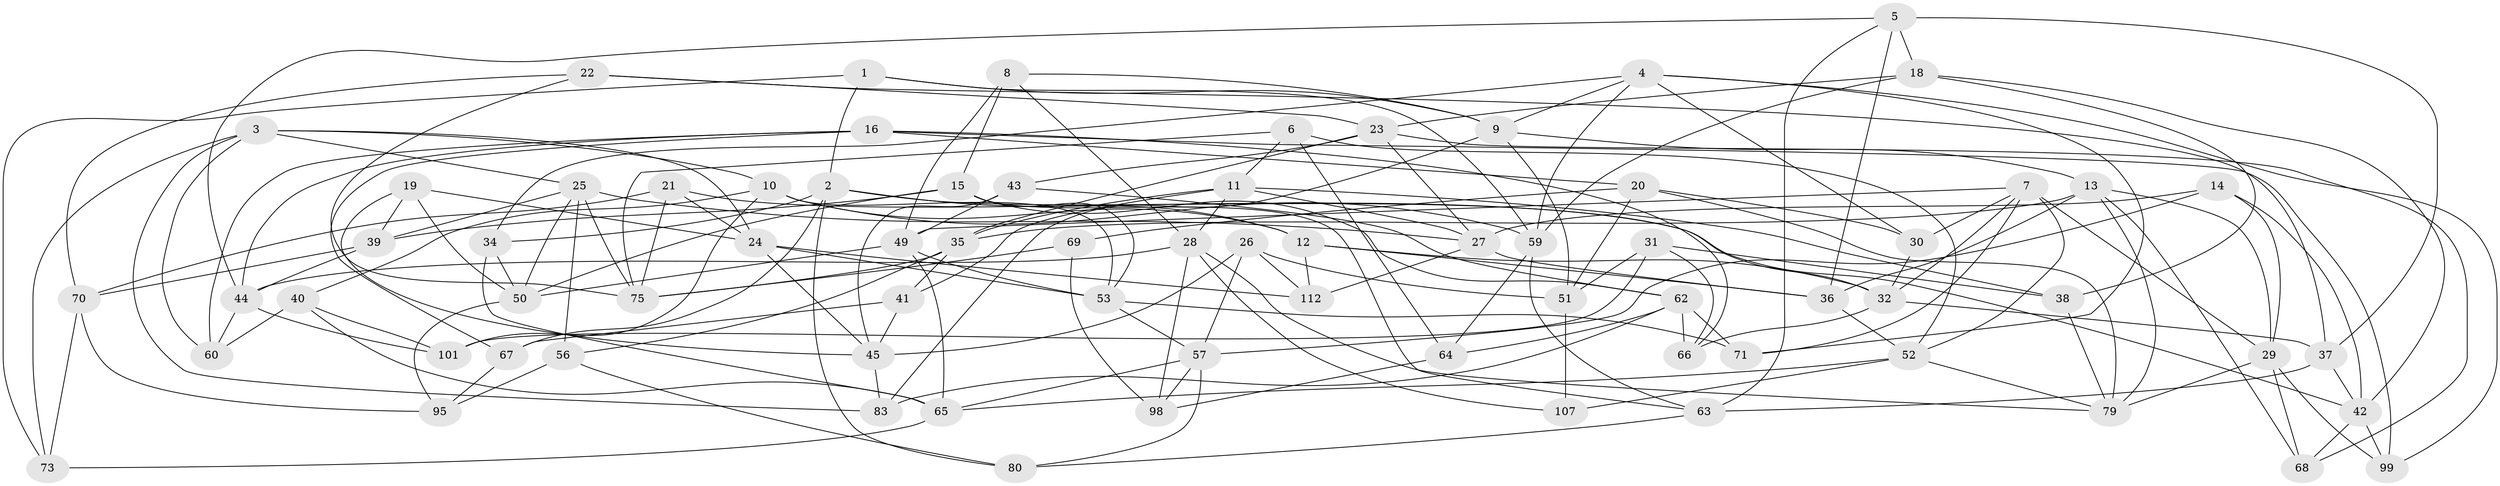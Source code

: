 // original degree distribution, {4: 1.0}
// Generated by graph-tools (version 1.1) at 2025/42/03/06/25 10:42:17]
// undirected, 73 vertices, 181 edges
graph export_dot {
graph [start="1"]
  node [color=gray90,style=filled];
  1;
  2 [super="+47"];
  3 [super="+92"];
  4 [super="+85"];
  5 [super="+33"];
  6;
  7 [super="+46"];
  8;
  9 [super="+100"];
  10 [super="+17"];
  11 [super="+55"];
  12 [super="+61"];
  13 [super="+103"];
  14;
  15 [super="+105"];
  16 [super="+111"];
  18 [super="+58"];
  19;
  20 [super="+97"];
  21;
  22;
  23 [super="+96"];
  24 [super="+89"];
  25 [super="+110"];
  26;
  27 [super="+72"];
  28 [super="+82"];
  29 [super="+77"];
  30;
  31;
  32 [super="+48"];
  34;
  35 [super="+54"];
  36 [super="+108"];
  37 [super="+93"];
  38;
  39 [super="+90"];
  40;
  41;
  42 [super="+76"];
  43;
  44 [super="+74"];
  45 [super="+78"];
  49 [super="+104"];
  50 [super="+91"];
  51 [super="+109"];
  52 [super="+94"];
  53 [super="+86"];
  56;
  57 [super="+114"];
  59 [super="+84"];
  60;
  62 [super="+87"];
  63 [super="+102"];
  64;
  65 [super="+106"];
  66;
  67;
  68;
  69;
  70 [super="+113"];
  71;
  73;
  75 [super="+88"];
  79 [super="+81"];
  80;
  83;
  95;
  98;
  99;
  101;
  107;
  112;
  1 -- 9;
  1 -- 2;
  1 -- 73;
  1 -- 59;
  2 -- 67;
  2 -- 80;
  2 -- 34;
  2 -- 12;
  2 -- 32;
  3 -- 83;
  3 -- 73;
  3 -- 24;
  3 -- 25;
  3 -- 60;
  3 -- 10;
  4 -- 99;
  4 -- 71;
  4 -- 30;
  4 -- 9;
  4 -- 34;
  4 -- 59;
  5 -- 37;
  5 -- 18 [weight=2];
  5 -- 63;
  5 -- 36;
  5 -- 44;
  6 -- 75;
  6 -- 64;
  6 -- 52;
  6 -- 11;
  7 -- 71;
  7 -- 30;
  7 -- 29;
  7 -- 32;
  7 -- 49;
  7 -- 52;
  8 -- 28;
  8 -- 49;
  8 -- 9;
  8 -- 15;
  9 -- 83;
  9 -- 13;
  9 -- 51;
  10 -- 101;
  10 -- 12;
  10 -- 40;
  10 -- 59;
  10 -- 53;
  11 -- 38;
  11 -- 27;
  11 -- 28;
  11 -- 35;
  11 -- 41;
  12 -- 36 [weight=2];
  12 -- 112;
  12 -- 32;
  13 -- 68;
  13 -- 29;
  13 -- 79;
  13 -- 36;
  13 -- 35;
  14 -- 57;
  14 -- 29;
  14 -- 42;
  14 -- 27;
  15 -- 53;
  15 -- 62;
  15 -- 50;
  15 -- 63;
  15 -- 39;
  16 -- 67;
  16 -- 99;
  16 -- 66;
  16 -- 60;
  16 -- 44;
  16 -- 20;
  18 -- 38;
  18 -- 59;
  18 -- 42;
  18 -- 23;
  19 -- 45;
  19 -- 24;
  19 -- 39;
  19 -- 50;
  20 -- 30;
  20 -- 79;
  20 -- 69 [weight=2];
  20 -- 51;
  21 -- 24;
  21 -- 70;
  21 -- 42;
  21 -- 75;
  22 -- 75;
  22 -- 23;
  22 -- 37;
  22 -- 70;
  23 -- 43;
  23 -- 68;
  23 -- 35;
  23 -- 27;
  24 -- 112;
  24 -- 53;
  24 -- 45;
  25 -- 27;
  25 -- 56;
  25 -- 50;
  25 -- 39;
  25 -- 75;
  26 -- 45;
  26 -- 112;
  26 -- 57;
  26 -- 51;
  27 -- 112;
  27 -- 36;
  28 -- 79;
  28 -- 107;
  28 -- 98;
  28 -- 44;
  29 -- 99;
  29 -- 68;
  29 -- 79;
  30 -- 32;
  31 -- 51;
  31 -- 101;
  31 -- 38;
  31 -- 66;
  32 -- 37;
  32 -- 66;
  34 -- 50;
  34 -- 65;
  35 -- 75;
  35 -- 56;
  35 -- 41;
  36 -- 52;
  37 -- 63 [weight=2];
  37 -- 42;
  38 -- 79;
  39 -- 70 [weight=2];
  39 -- 44;
  40 -- 101;
  40 -- 65;
  40 -- 60;
  41 -- 67;
  41 -- 45;
  42 -- 99;
  42 -- 68;
  43 -- 62;
  43 -- 45;
  43 -- 49;
  44 -- 101;
  44 -- 60;
  45 -- 83;
  49 -- 65;
  49 -- 50;
  49 -- 53;
  50 -- 95;
  51 -- 107 [weight=2];
  52 -- 107;
  52 -- 65;
  52 -- 79;
  53 -- 71;
  53 -- 57;
  56 -- 80;
  56 -- 95;
  57 -- 65;
  57 -- 80;
  57 -- 98;
  59 -- 63;
  59 -- 64;
  62 -- 83;
  62 -- 64;
  62 -- 66;
  62 -- 71;
  63 -- 80;
  64 -- 98;
  65 -- 73;
  67 -- 95;
  69 -- 98;
  69 -- 75;
  70 -- 95;
  70 -- 73;
}
